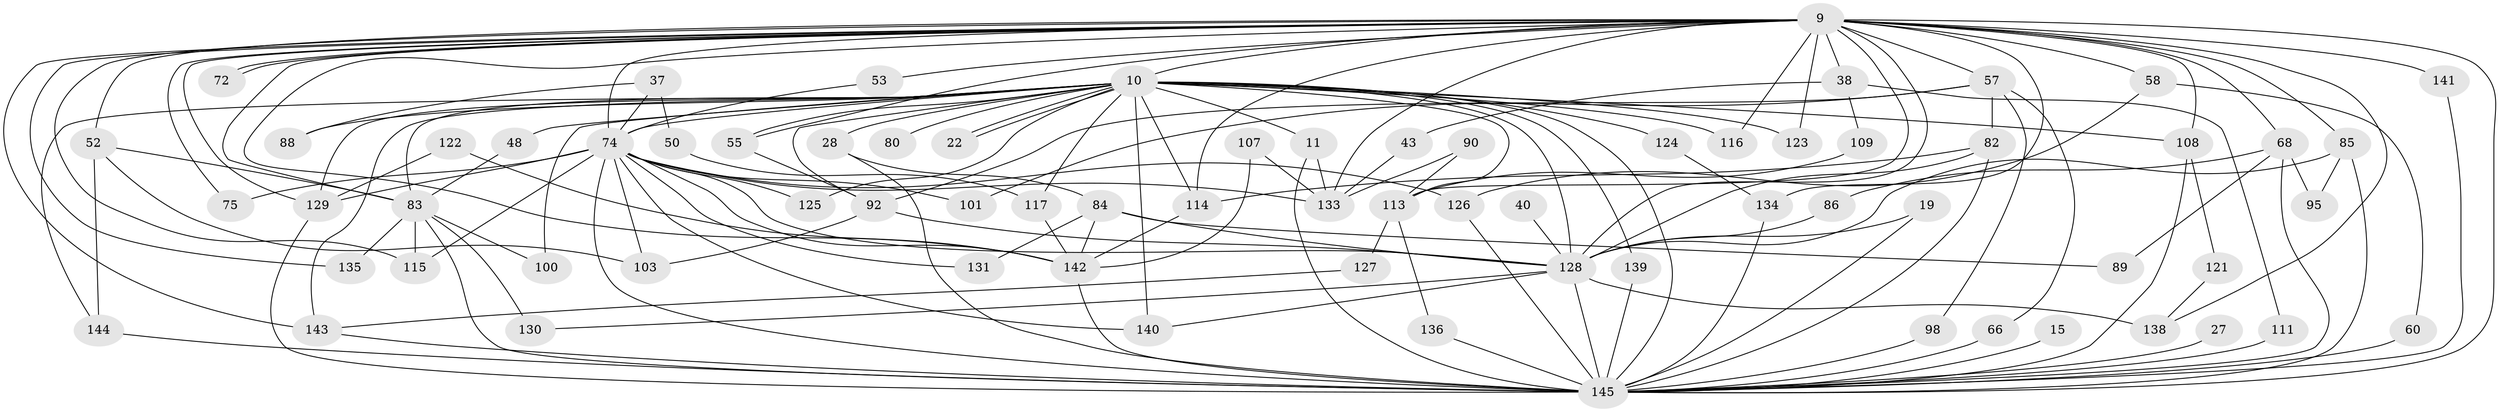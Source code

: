 // original degree distribution, {18: 0.006896551724137931, 24: 0.006896551724137931, 26: 0.013793103448275862, 17: 0.013793103448275862, 19: 0.006896551724137931, 29: 0.006896551724137931, 33: 0.006896551724137931, 31: 0.006896551724137931, 3: 0.16551724137931034, 5: 0.06206896551724138, 4: 0.1310344827586207, 2: 0.5310344827586206, 7: 0.020689655172413793, 6: 0.013793103448275862, 10: 0.006896551724137931}
// Generated by graph-tools (version 1.1) at 2025/49/03/04/25 21:49:20]
// undirected, 72 vertices, 155 edges
graph export_dot {
graph [start="1"]
  node [color=gray90,style=filled];
  9 [super="+8"];
  10 [super="+2"];
  11;
  15;
  19;
  22;
  27;
  28;
  37;
  38;
  40;
  43;
  48;
  50;
  52 [super="+26"];
  53;
  55 [super="+32+23"];
  57 [super="+12"];
  58;
  60 [super="+59"];
  66;
  68 [super="+51"];
  72;
  74 [super="+24+6"];
  75;
  80;
  82 [super="+42+41"];
  83 [super="+14+54+76"];
  84 [super="+77"];
  85 [super="+81"];
  86;
  88;
  89;
  90;
  92 [super="+30+45"];
  95;
  98;
  100;
  101;
  103 [super="+99+79"];
  107;
  108 [super="+87"];
  109;
  111 [super="+106"];
  113 [super="+34+104"];
  114 [super="+97+102"];
  115 [super="+17"];
  116;
  117 [super="+16+110"];
  121;
  122;
  123;
  124;
  125;
  126 [super="+33"];
  127;
  128 [super="+20+7+62"];
  129 [super="+31+63+120"];
  130;
  131;
  133 [super="+112"];
  134 [super="+93"];
  135;
  136;
  138 [super="+65+73"];
  139;
  140 [super="+119"];
  141 [super="+78"];
  142 [super="+105+137"];
  143 [super="+91"];
  144 [super="+21"];
  145 [super="+29+39+132+96+4"];
  9 -- 10 [weight=4];
  9 -- 38 [weight=2];
  9 -- 53;
  9 -- 57 [weight=3];
  9 -- 58 [weight=2];
  9 -- 68 [weight=2];
  9 -- 72;
  9 -- 72;
  9 -- 74 [weight=5];
  9 -- 116;
  9 -- 128 [weight=6];
  9 -- 134 [weight=2];
  9 -- 135;
  9 -- 141;
  9 -- 143 [weight=2];
  9 -- 75;
  9 -- 123;
  9 -- 114 [weight=2];
  9 -- 115;
  9 -- 55;
  9 -- 113 [weight=2];
  9 -- 145 [weight=5];
  9 -- 108;
  9 -- 85;
  9 -- 83;
  9 -- 52;
  9 -- 142 [weight=2];
  9 -- 133 [weight=3];
  9 -- 129;
  9 -- 138 [weight=3];
  10 -- 11;
  10 -- 22;
  10 -- 22;
  10 -- 28;
  10 -- 48;
  10 -- 80 [weight=2];
  10 -- 88;
  10 -- 108 [weight=2];
  10 -- 114 [weight=4];
  10 -- 123;
  10 -- 124;
  10 -- 139;
  10 -- 144;
  10 -- 100;
  10 -- 116;
  10 -- 125;
  10 -- 55 [weight=3];
  10 -- 117 [weight=2];
  10 -- 128 [weight=5];
  10 -- 74 [weight=4];
  10 -- 113 [weight=3];
  10 -- 92;
  10 -- 145 [weight=4];
  10 -- 143;
  10 -- 83;
  10 -- 140;
  10 -- 129 [weight=2];
  11 -- 145;
  11 -- 133;
  15 -- 145 [weight=2];
  19 -- 128;
  19 -- 145;
  27 -- 145 [weight=3];
  28 -- 84;
  28 -- 145;
  37 -- 50;
  37 -- 88;
  37 -- 74 [weight=2];
  38 -- 43;
  38 -- 109;
  38 -- 111;
  40 -- 128;
  43 -- 133;
  48 -- 83;
  50 -- 117;
  52 -- 144;
  52 -- 103;
  52 -- 83;
  53 -- 74;
  55 -- 92;
  57 -- 66;
  57 -- 82;
  57 -- 98;
  57 -- 101;
  57 -- 92;
  58 -- 126;
  58 -- 60;
  60 -- 145 [weight=2];
  66 -- 145;
  68 -- 86;
  68 -- 89;
  68 -- 95;
  68 -- 145;
  74 -- 131;
  74 -- 133 [weight=2];
  74 -- 128 [weight=4];
  74 -- 140;
  74 -- 75;
  74 -- 101;
  74 -- 103 [weight=3];
  74 -- 115;
  74 -- 125;
  74 -- 126;
  74 -- 145 [weight=7];
  74 -- 142;
  74 -- 129 [weight=2];
  82 -- 128;
  82 -- 145;
  82 -- 114;
  83 -- 145 [weight=5];
  83 -- 130;
  83 -- 100;
  83 -- 135;
  83 -- 115;
  84 -- 131;
  84 -- 89;
  84 -- 128 [weight=2];
  84 -- 142;
  85 -- 95;
  85 -- 128;
  85 -- 145;
  86 -- 128;
  90 -- 113;
  90 -- 133;
  92 -- 128;
  92 -- 103;
  98 -- 145;
  107 -- 142;
  107 -- 133;
  108 -- 121;
  108 -- 145;
  109 -- 113;
  111 -- 145 [weight=2];
  113 -- 127;
  113 -- 136;
  114 -- 142 [weight=2];
  117 -- 142;
  121 -- 138;
  122 -- 142;
  122 -- 129;
  124 -- 134;
  126 -- 145;
  127 -- 143;
  128 -- 130;
  128 -- 145 [weight=7];
  128 -- 140;
  128 -- 138;
  129 -- 145;
  134 -- 145;
  136 -- 145;
  139 -- 145;
  141 -- 145;
  142 -- 145;
  143 -- 145;
  144 -- 145 [weight=2];
}
